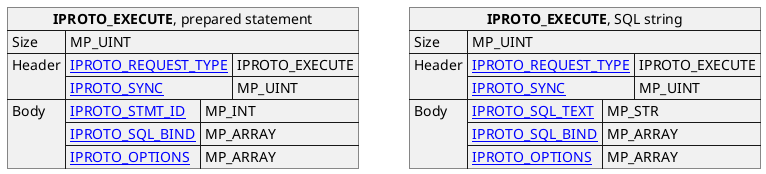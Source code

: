 @startuml

skinparam map {
    HyperlinkColor #0077FF
    FontColor #313131
    BorderColor #313131
    BackgroundColor transparent
}

json "**IPROTO_EXECUTE**, prepared statement" as execute_request_prepared {
    "Size": "MP_UINT",
    "Header": {
      "[[https://tarantool.io/en/doc/latest/dev_guide/internals/iproto/keys IPROTO_REQUEST_TYPE]]": "IPROTO_EXECUTE",
      "[[https://tarantool.io/en/doc/latest/dev_guide/internals/iproto/keys IPROTO_SYNC]]": "MP_UINT"
    },
    "Body": {
      "[[https://tarantool.io/en/doc/latest/dev_guide/internals/iproto/keys IPROTO_STMT_ID]]": "MP_INT",
      "[[https://tarantool.io/en/doc/latest/dev_guide/internals/iproto/keys IPROTO_SQL_BIND]]": "MP_ARRAY",      
      "[[https://tarantool.io/en/doc/latest/dev_guide/internals/iproto/keys IPROTO_OPTIONS]]": "MP_ARRAY"
    }
}

json "**IPROTO_EXECUTE**, SQL string" as execute_request_string {
    "Size": "MP_UINT",
    "Header": {
      "[[https://tarantool.io/en/doc/latest/dev_guide/internals/iproto/keys IPROTO_REQUEST_TYPE]]": "IPROTO_EXECUTE",
      "[[https://tarantool.io/en/doc/latest/dev_guide/internals/iproto/keys IPROTO_SYNC]]": "MP_UINT"
    },
    "Body": {
      "[[https://tarantool.io/en/doc/latest/dev_guide/internals/iproto/keys IPROTO_SQL_TEXT]]": "MP_STR",
      "[[https://tarantool.io/en/doc/latest/dev_guide/internals/iproto/keys IPROTO_SQL_BIND]]": "MP_ARRAY",      
      "[[https://tarantool.io/en/doc/latest/dev_guide/internals/iproto/keys IPROTO_OPTIONS]]": "MP_ARRAY"
    }
}

@enduml
